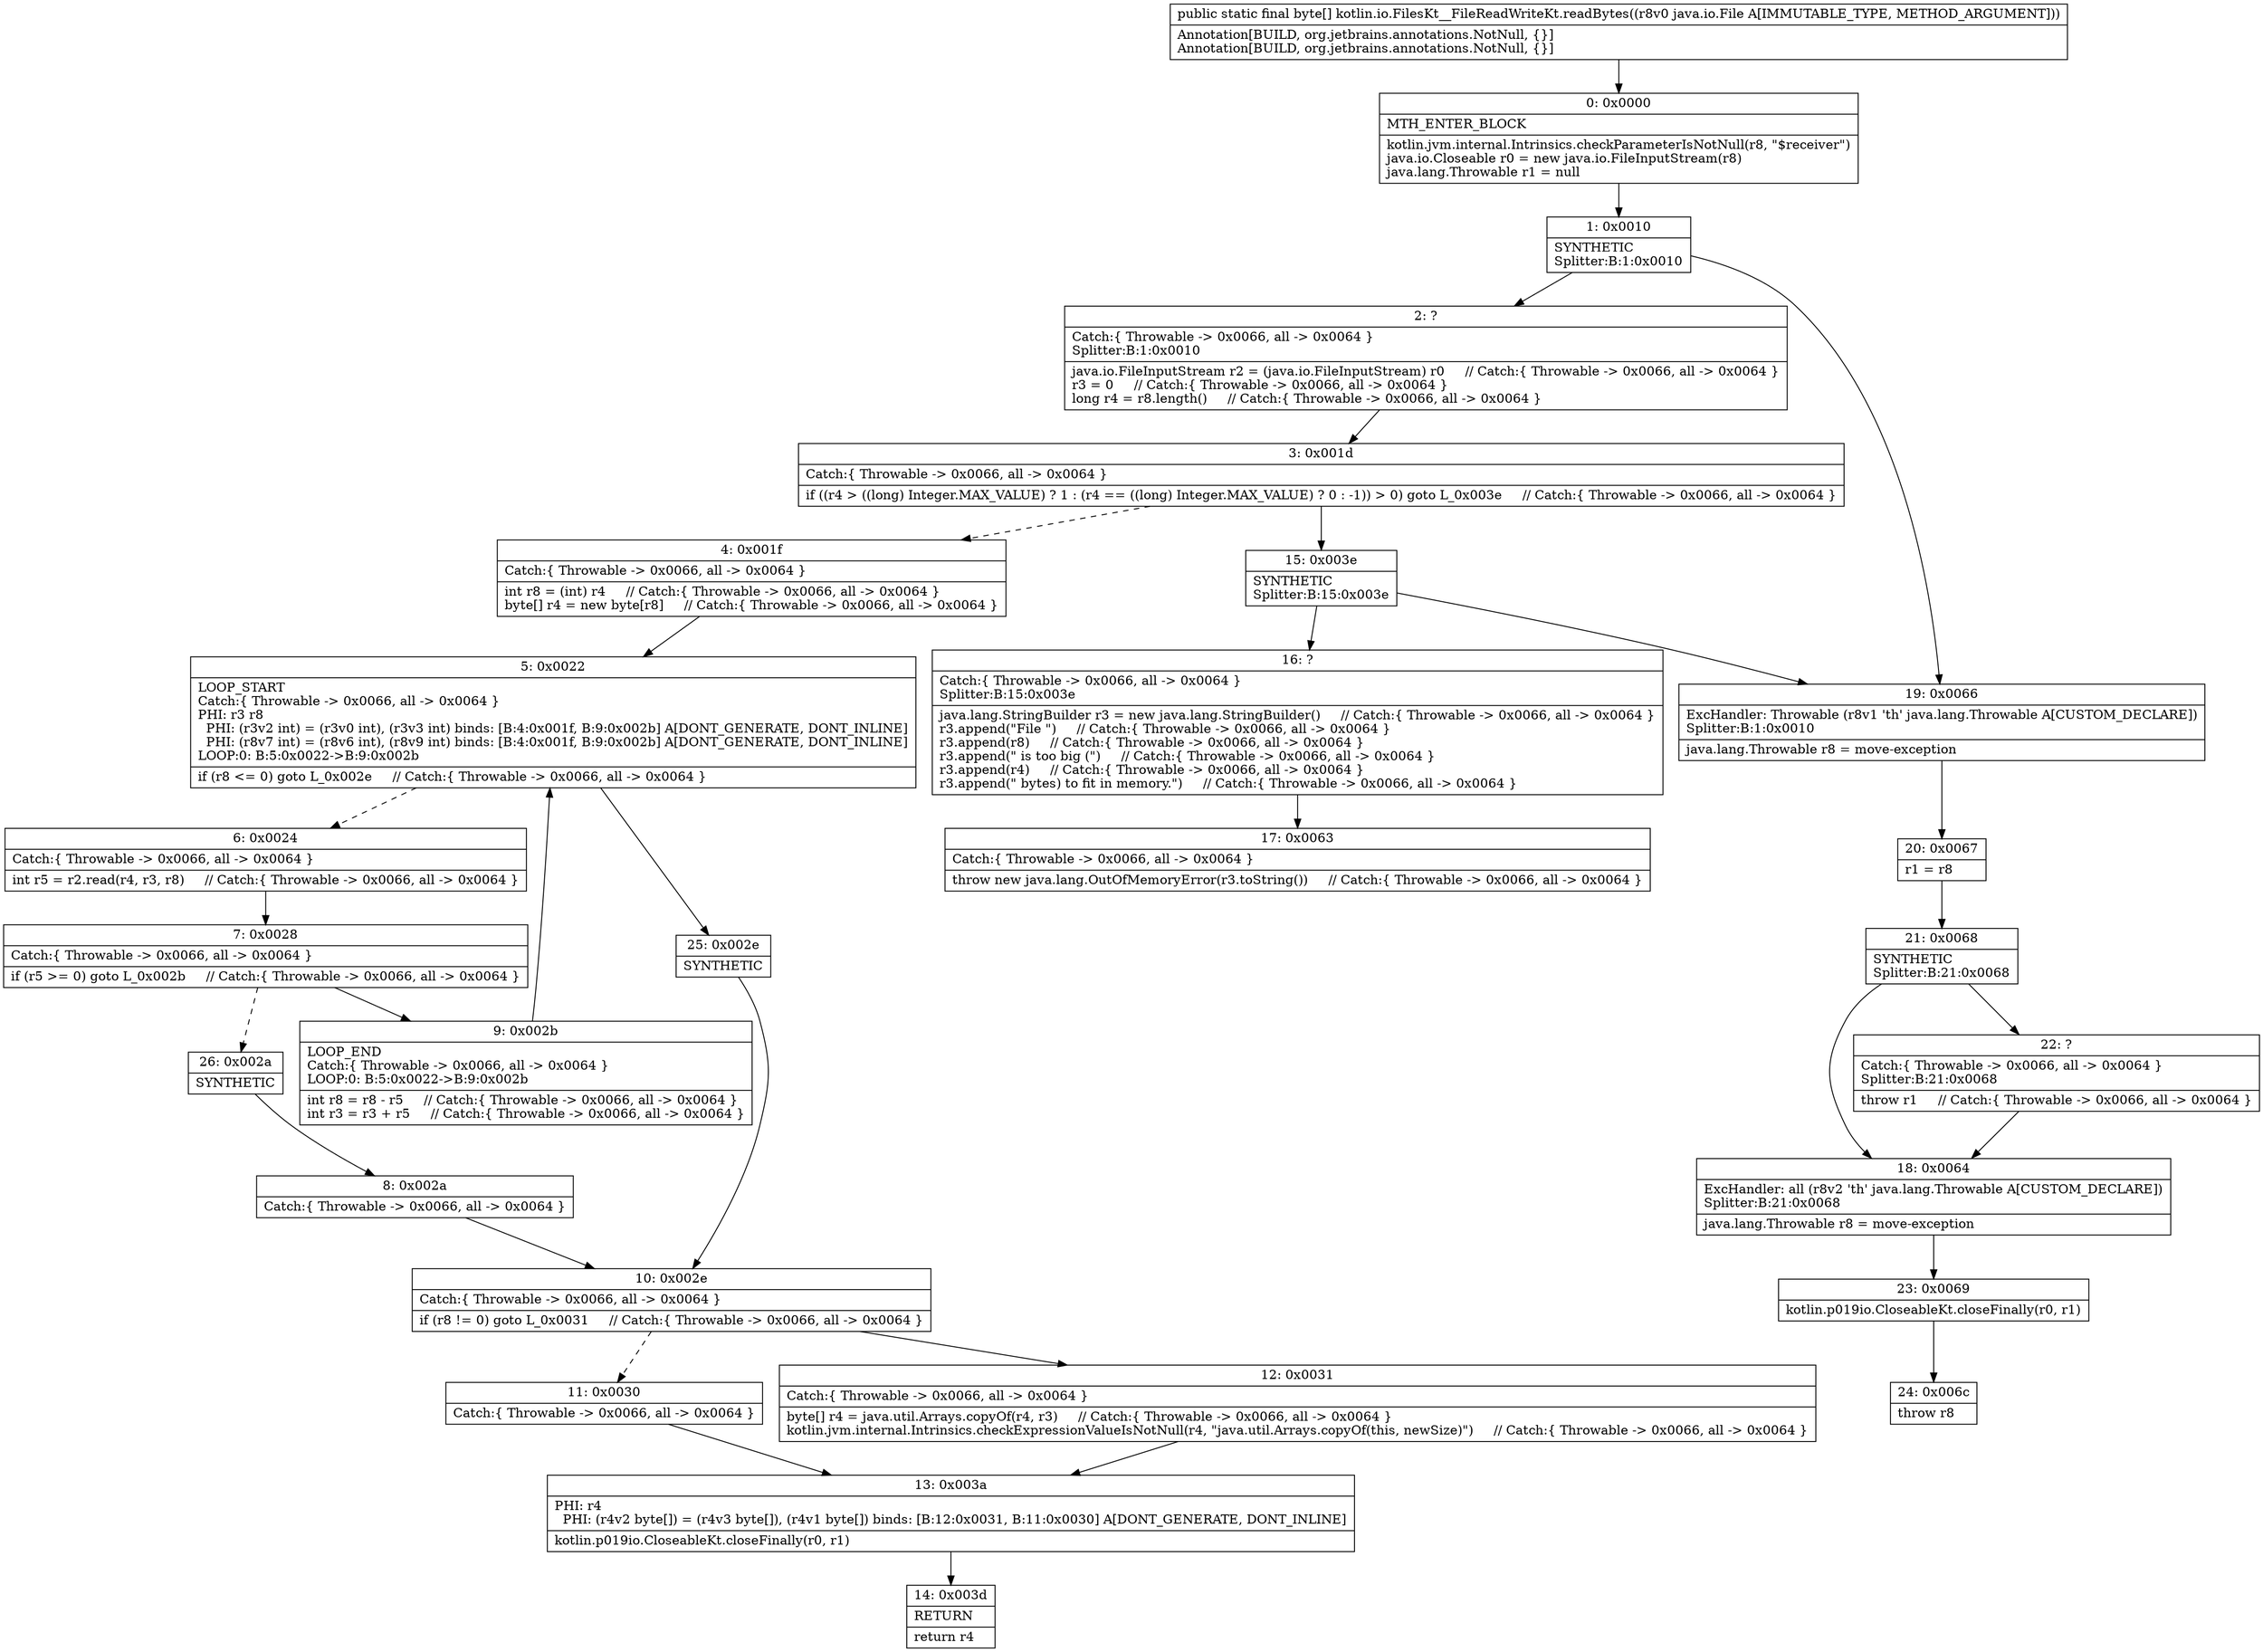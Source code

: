 digraph "CFG forkotlin.io.FilesKt__FileReadWriteKt.readBytes(Ljava\/io\/File;)[B" {
Node_0 [shape=record,label="{0\:\ 0x0000|MTH_ENTER_BLOCK\l|kotlin.jvm.internal.Intrinsics.checkParameterIsNotNull(r8, \"$receiver\")\ljava.io.Closeable r0 = new java.io.FileInputStream(r8)\ljava.lang.Throwable r1 = null\l}"];
Node_1 [shape=record,label="{1\:\ 0x0010|SYNTHETIC\lSplitter:B:1:0x0010\l}"];
Node_2 [shape=record,label="{2\:\ ?|Catch:\{ Throwable \-\> 0x0066, all \-\> 0x0064 \}\lSplitter:B:1:0x0010\l|java.io.FileInputStream r2 = (java.io.FileInputStream) r0     \/\/ Catch:\{ Throwable \-\> 0x0066, all \-\> 0x0064 \}\lr3 = 0     \/\/ Catch:\{ Throwable \-\> 0x0066, all \-\> 0x0064 \}\llong r4 = r8.length()     \/\/ Catch:\{ Throwable \-\> 0x0066, all \-\> 0x0064 \}\l}"];
Node_3 [shape=record,label="{3\:\ 0x001d|Catch:\{ Throwable \-\> 0x0066, all \-\> 0x0064 \}\l|if ((r4 \> ((long) Integer.MAX_VALUE) ? 1 : (r4 == ((long) Integer.MAX_VALUE) ? 0 : \-1)) \> 0) goto L_0x003e     \/\/ Catch:\{ Throwable \-\> 0x0066, all \-\> 0x0064 \}\l}"];
Node_4 [shape=record,label="{4\:\ 0x001f|Catch:\{ Throwable \-\> 0x0066, all \-\> 0x0064 \}\l|int r8 = (int) r4     \/\/ Catch:\{ Throwable \-\> 0x0066, all \-\> 0x0064 \}\lbyte[] r4 = new byte[r8]     \/\/ Catch:\{ Throwable \-\> 0x0066, all \-\> 0x0064 \}\l}"];
Node_5 [shape=record,label="{5\:\ 0x0022|LOOP_START\lCatch:\{ Throwable \-\> 0x0066, all \-\> 0x0064 \}\lPHI: r3 r8 \l  PHI: (r3v2 int) = (r3v0 int), (r3v3 int) binds: [B:4:0x001f, B:9:0x002b] A[DONT_GENERATE, DONT_INLINE]\l  PHI: (r8v7 int) = (r8v6 int), (r8v9 int) binds: [B:4:0x001f, B:9:0x002b] A[DONT_GENERATE, DONT_INLINE]\lLOOP:0: B:5:0x0022\-\>B:9:0x002b\l|if (r8 \<= 0) goto L_0x002e     \/\/ Catch:\{ Throwable \-\> 0x0066, all \-\> 0x0064 \}\l}"];
Node_6 [shape=record,label="{6\:\ 0x0024|Catch:\{ Throwable \-\> 0x0066, all \-\> 0x0064 \}\l|int r5 = r2.read(r4, r3, r8)     \/\/ Catch:\{ Throwable \-\> 0x0066, all \-\> 0x0064 \}\l}"];
Node_7 [shape=record,label="{7\:\ 0x0028|Catch:\{ Throwable \-\> 0x0066, all \-\> 0x0064 \}\l|if (r5 \>= 0) goto L_0x002b     \/\/ Catch:\{ Throwable \-\> 0x0066, all \-\> 0x0064 \}\l}"];
Node_8 [shape=record,label="{8\:\ 0x002a|Catch:\{ Throwable \-\> 0x0066, all \-\> 0x0064 \}\l}"];
Node_9 [shape=record,label="{9\:\ 0x002b|LOOP_END\lCatch:\{ Throwable \-\> 0x0066, all \-\> 0x0064 \}\lLOOP:0: B:5:0x0022\-\>B:9:0x002b\l|int r8 = r8 \- r5     \/\/ Catch:\{ Throwable \-\> 0x0066, all \-\> 0x0064 \}\lint r3 = r3 + r5     \/\/ Catch:\{ Throwable \-\> 0x0066, all \-\> 0x0064 \}\l}"];
Node_10 [shape=record,label="{10\:\ 0x002e|Catch:\{ Throwable \-\> 0x0066, all \-\> 0x0064 \}\l|if (r8 != 0) goto L_0x0031     \/\/ Catch:\{ Throwable \-\> 0x0066, all \-\> 0x0064 \}\l}"];
Node_11 [shape=record,label="{11\:\ 0x0030|Catch:\{ Throwable \-\> 0x0066, all \-\> 0x0064 \}\l}"];
Node_12 [shape=record,label="{12\:\ 0x0031|Catch:\{ Throwable \-\> 0x0066, all \-\> 0x0064 \}\l|byte[] r4 = java.util.Arrays.copyOf(r4, r3)     \/\/ Catch:\{ Throwable \-\> 0x0066, all \-\> 0x0064 \}\lkotlin.jvm.internal.Intrinsics.checkExpressionValueIsNotNull(r4, \"java.util.Arrays.copyOf(this, newSize)\")     \/\/ Catch:\{ Throwable \-\> 0x0066, all \-\> 0x0064 \}\l}"];
Node_13 [shape=record,label="{13\:\ 0x003a|PHI: r4 \l  PHI: (r4v2 byte[]) = (r4v3 byte[]), (r4v1 byte[]) binds: [B:12:0x0031, B:11:0x0030] A[DONT_GENERATE, DONT_INLINE]\l|kotlin.p019io.CloseableKt.closeFinally(r0, r1)\l}"];
Node_14 [shape=record,label="{14\:\ 0x003d|RETURN\l|return r4\l}"];
Node_15 [shape=record,label="{15\:\ 0x003e|SYNTHETIC\lSplitter:B:15:0x003e\l}"];
Node_16 [shape=record,label="{16\:\ ?|Catch:\{ Throwable \-\> 0x0066, all \-\> 0x0064 \}\lSplitter:B:15:0x003e\l|java.lang.StringBuilder r3 = new java.lang.StringBuilder()     \/\/ Catch:\{ Throwable \-\> 0x0066, all \-\> 0x0064 \}\lr3.append(\"File \")     \/\/ Catch:\{ Throwable \-\> 0x0066, all \-\> 0x0064 \}\lr3.append(r8)     \/\/ Catch:\{ Throwable \-\> 0x0066, all \-\> 0x0064 \}\lr3.append(\" is too big (\")     \/\/ Catch:\{ Throwable \-\> 0x0066, all \-\> 0x0064 \}\lr3.append(r4)     \/\/ Catch:\{ Throwable \-\> 0x0066, all \-\> 0x0064 \}\lr3.append(\" bytes) to fit in memory.\")     \/\/ Catch:\{ Throwable \-\> 0x0066, all \-\> 0x0064 \}\l}"];
Node_17 [shape=record,label="{17\:\ 0x0063|Catch:\{ Throwable \-\> 0x0066, all \-\> 0x0064 \}\l|throw new java.lang.OutOfMemoryError(r3.toString())     \/\/ Catch:\{ Throwable \-\> 0x0066, all \-\> 0x0064 \}\l}"];
Node_18 [shape=record,label="{18\:\ 0x0064|ExcHandler: all (r8v2 'th' java.lang.Throwable A[CUSTOM_DECLARE])\lSplitter:B:21:0x0068\l|java.lang.Throwable r8 = move\-exception\l}"];
Node_19 [shape=record,label="{19\:\ 0x0066|ExcHandler: Throwable (r8v1 'th' java.lang.Throwable A[CUSTOM_DECLARE])\lSplitter:B:1:0x0010\l|java.lang.Throwable r8 = move\-exception\l}"];
Node_20 [shape=record,label="{20\:\ 0x0067|r1 = r8\l}"];
Node_21 [shape=record,label="{21\:\ 0x0068|SYNTHETIC\lSplitter:B:21:0x0068\l}"];
Node_22 [shape=record,label="{22\:\ ?|Catch:\{ Throwable \-\> 0x0066, all \-\> 0x0064 \}\lSplitter:B:21:0x0068\l|throw r1     \/\/ Catch:\{ Throwable \-\> 0x0066, all \-\> 0x0064 \}\l}"];
Node_23 [shape=record,label="{23\:\ 0x0069|kotlin.p019io.CloseableKt.closeFinally(r0, r1)\l}"];
Node_24 [shape=record,label="{24\:\ 0x006c|throw r8\l}"];
Node_25 [shape=record,label="{25\:\ 0x002e|SYNTHETIC\l}"];
Node_26 [shape=record,label="{26\:\ 0x002a|SYNTHETIC\l}"];
MethodNode[shape=record,label="{public static final byte[] kotlin.io.FilesKt__FileReadWriteKt.readBytes((r8v0 java.io.File A[IMMUTABLE_TYPE, METHOD_ARGUMENT]))  | Annotation[BUILD, org.jetbrains.annotations.NotNull, \{\}]\lAnnotation[BUILD, org.jetbrains.annotations.NotNull, \{\}]\l}"];
MethodNode -> Node_0;
Node_0 -> Node_1;
Node_1 -> Node_2;
Node_1 -> Node_19;
Node_2 -> Node_3;
Node_3 -> Node_4[style=dashed];
Node_3 -> Node_15;
Node_4 -> Node_5;
Node_5 -> Node_6[style=dashed];
Node_5 -> Node_25;
Node_6 -> Node_7;
Node_7 -> Node_9;
Node_7 -> Node_26[style=dashed];
Node_8 -> Node_10;
Node_9 -> Node_5;
Node_10 -> Node_11[style=dashed];
Node_10 -> Node_12;
Node_11 -> Node_13;
Node_12 -> Node_13;
Node_13 -> Node_14;
Node_15 -> Node_16;
Node_15 -> Node_19;
Node_16 -> Node_17;
Node_18 -> Node_23;
Node_19 -> Node_20;
Node_20 -> Node_21;
Node_21 -> Node_22;
Node_21 -> Node_18;
Node_22 -> Node_18;
Node_23 -> Node_24;
Node_25 -> Node_10;
Node_26 -> Node_8;
}

